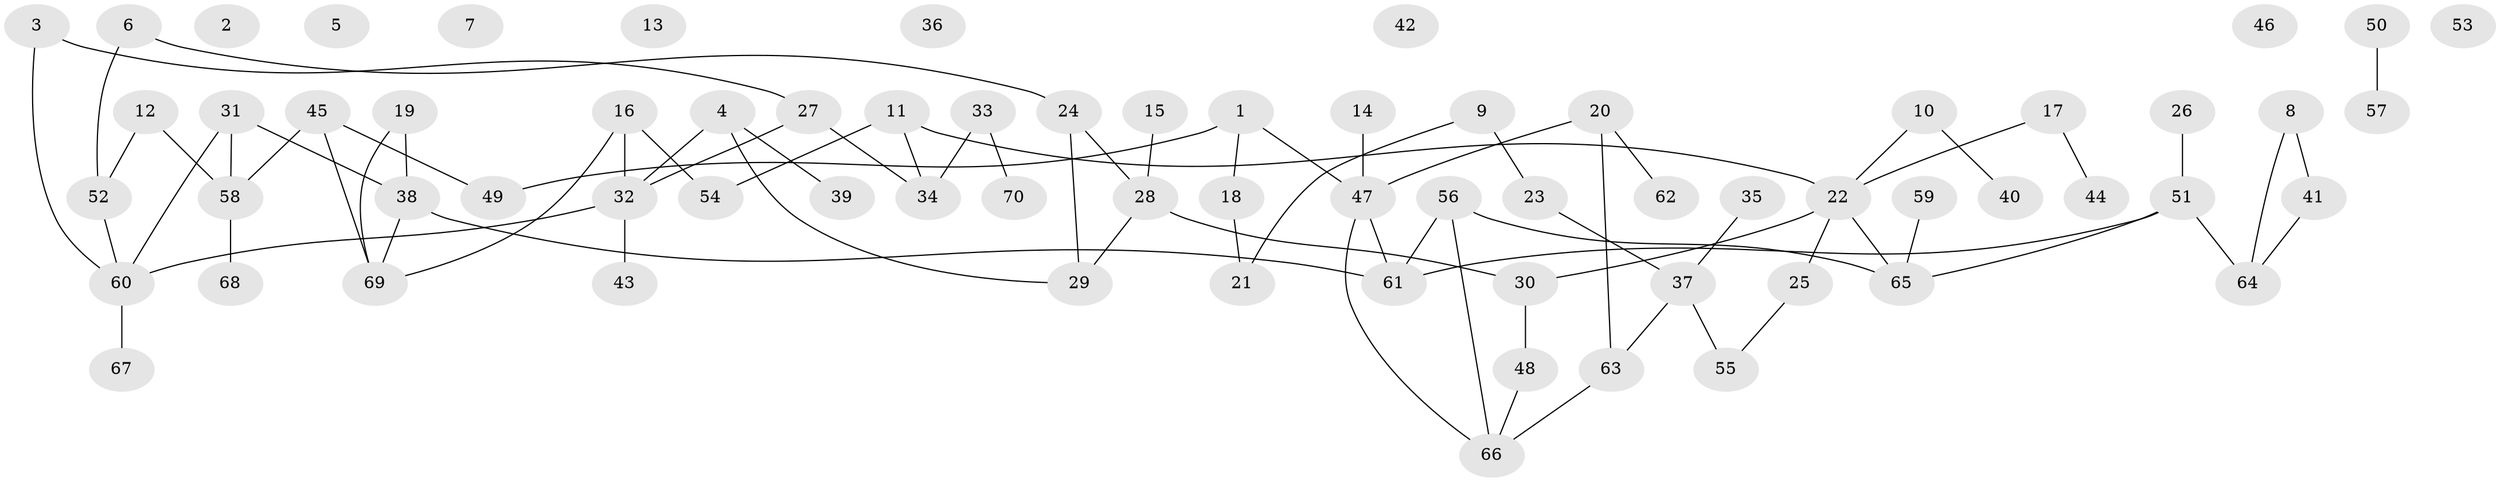 // Generated by graph-tools (version 1.1) at 2025/12/03/09/25 04:12:54]
// undirected, 70 vertices, 78 edges
graph export_dot {
graph [start="1"]
  node [color=gray90,style=filled];
  1;
  2;
  3;
  4;
  5;
  6;
  7;
  8;
  9;
  10;
  11;
  12;
  13;
  14;
  15;
  16;
  17;
  18;
  19;
  20;
  21;
  22;
  23;
  24;
  25;
  26;
  27;
  28;
  29;
  30;
  31;
  32;
  33;
  34;
  35;
  36;
  37;
  38;
  39;
  40;
  41;
  42;
  43;
  44;
  45;
  46;
  47;
  48;
  49;
  50;
  51;
  52;
  53;
  54;
  55;
  56;
  57;
  58;
  59;
  60;
  61;
  62;
  63;
  64;
  65;
  66;
  67;
  68;
  69;
  70;
  1 -- 18;
  1 -- 47;
  1 -- 49;
  3 -- 27;
  3 -- 60;
  4 -- 29;
  4 -- 32;
  4 -- 39;
  6 -- 24;
  6 -- 52;
  8 -- 41;
  8 -- 64;
  9 -- 21;
  9 -- 23;
  10 -- 22;
  10 -- 40;
  11 -- 22;
  11 -- 34;
  11 -- 54;
  12 -- 52;
  12 -- 58;
  14 -- 47;
  15 -- 28;
  16 -- 32;
  16 -- 54;
  16 -- 69;
  17 -- 22;
  17 -- 44;
  18 -- 21;
  19 -- 38;
  19 -- 69;
  20 -- 47;
  20 -- 62;
  20 -- 63;
  22 -- 25;
  22 -- 30;
  22 -- 65;
  23 -- 37;
  24 -- 28;
  24 -- 29;
  25 -- 55;
  26 -- 51;
  27 -- 32;
  27 -- 34;
  28 -- 29;
  28 -- 30;
  30 -- 48;
  31 -- 38;
  31 -- 58;
  31 -- 60;
  32 -- 43;
  32 -- 60;
  33 -- 34;
  33 -- 70;
  35 -- 37;
  37 -- 55;
  37 -- 63;
  38 -- 61;
  38 -- 69;
  41 -- 64;
  45 -- 49;
  45 -- 58;
  45 -- 69;
  47 -- 61;
  47 -- 66;
  48 -- 66;
  50 -- 57;
  51 -- 61;
  51 -- 64;
  51 -- 65;
  52 -- 60;
  56 -- 61;
  56 -- 65;
  56 -- 66;
  58 -- 68;
  59 -- 65;
  60 -- 67;
  63 -- 66;
}
